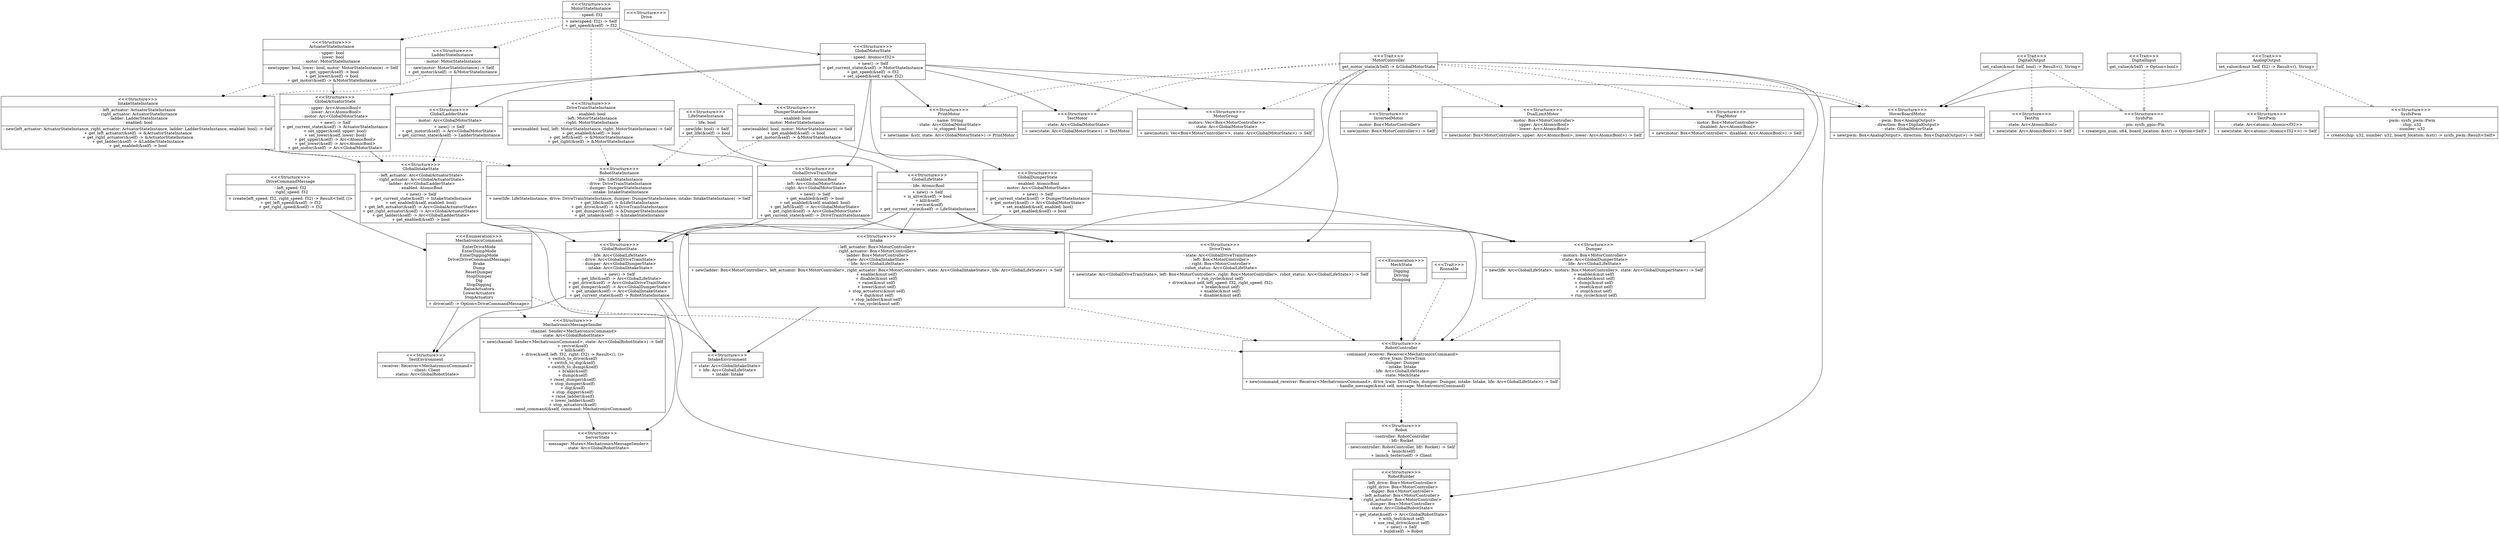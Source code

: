 digraph ml {
    ndGlobalDriveTrainState[label="{&lt;&lt;&lt;Structure&gt;&gt;&gt;\nGlobalDriveTrainState|- enabled: AtomicBool\n- left: Arc&lt;GlobalMotorState&gt;\n- right: Arc&lt;GlobalMotorState&gt;|+ new() -&gt; Self\n+ get_enabled(&amp;self) -&gt; bool\n+ set_enabled(&amp;self, enabled: bool)\n+ get_left(&amp;self) -&gt; Arc&lt;GlobalMotorState&gt;\n+ get_right(&amp;self) -&gt; Arc&lt;GlobalMotorState&gt;\n+ get_current_state(&amp;self) -&gt; DriveTrainStateInstance}"][shape="record"];
    ndDriveTrainStateInstance[label="{&lt;&lt;&lt;Structure&gt;&gt;&gt;\nDriveTrainStateInstance|- enabled: bool\n- left: MotorStateInstance\n- right: MotorStateInstance|- new(enabled: bool, left: MotorStateInstance, right: MotorStateInstance) -&gt; Self\n+ get_enabled(&amp;self) -&gt; bool\n+ get_left(&amp;self) -&gt; &amp;MotorStateInstance\n+ get_right(&amp;self) -&gt; &amp;MotorStateInstance}"][shape="record"];
    ndDriveTrain[label="{&lt;&lt;&lt;Structure&gt;&gt;&gt;\nDriveTrain|- state: Arc&lt;GlobalDriveTrainState&gt;\n- left: Box&lt;MotorController&gt;\n- right: Box&lt;MotorController&gt;\n- robot_status: Arc&lt;GlobalLifeState&gt;|+ new(state: Arc&lt;GlobalDriveTrainState&gt;, left: Box&lt;MotorController&gt;, right: Box&lt;MotorController&gt;, robot_status: Arc&lt;GlobalLifeState&gt;) -&gt; Self\n+ run_cycle(&amp;mut self)\n+ drive(&amp;mut self, left_speed: f32, right_speed: f32)\n+ brake(&amp;mut self)\n+ enable(&amp;mut self)\n+ disable(&amp;mut self)}"][shape="record"];
    ndMechState[label="{&lt;&lt;&lt;Enumeration&gt;&gt;&gt;\nMechState|Digging\nDriving\nDumping}"][shape="record"];
    ndRobotController[label="{&lt;&lt;&lt;Structure&gt;&gt;&gt;\nRobotController|- command_receiver: Receiver&lt;MechatronicsCommand&gt;\n- drive_train: DriveTrain\n- dumper: Dumper\n- intake: Intake\n- life: Arc&lt;GlobalLifeState&gt;\n- state: MechState|+ new(command_receiver: Receiver&lt;MechatronicsCommand&gt;, drive_train: DriveTrain, dumper: Dumper, intake: Intake, life: Arc&lt;GlobalLifeState&gt;) -&gt; Self\n- handle_message(&amp;mut self, message: MechatronicsCommand)}"][shape="record"];
    ndGlobalDumperState[label="{&lt;&lt;&lt;Structure&gt;&gt;&gt;\nGlobalDumperState|- enabled: AtomicBool\n- motor: Arc&lt;GlobalMotorState&gt;|+ new() -&gt; Self\n+ get_current_state(&amp;self) -&gt; DumperStateInstance\n+ get_motor(&amp;self) -&gt; Arc&lt;GlobalMotorState&gt;\n+ set_enabled(&amp;self, enabled: bool)\n+ get_enabled(&amp;self) -&gt; bool}"][shape="record"];
    ndDumperStateInstance[label="{&lt;&lt;&lt;Structure&gt;&gt;&gt;\nDumperStateInstance|- enabled: bool\n- motor: MotorStateInstance|- new(enabled: bool, motor: MotorStateInstance) -&gt; Self\n+ get_enabled(&amp;self) -&gt; bool\n+ get_motor(&amp;self) -&gt; &amp;MotorStateInstance}"][shape="record"];
    ndDumper[label="{&lt;&lt;&lt;Structure&gt;&gt;&gt;\nDumper|- motors: Box&lt;MotorController&gt;\n- state: Arc&lt;GlobalDumperState&gt;\n- life: Arc&lt;GlobalLifeState&gt;|+ new(life: Arc&lt;GlobalLifeState&gt;, motors: Box&lt;MotorController&gt;, state: Arc&lt;GlobalDumperState&gt;) -&gt; Self\n+ enable(&amp;mut self)\n+ disable(&amp;mut self)\n+ dump(&amp;mut self)\n+ reset(&amp;mut self)\n+ stop(&amp;mut self)\n+ run_cycle(&amp;mut self)}"][shape="record"];
    ndMechatronicsCommand[label="{&lt;&lt;&lt;Enumeration&gt;&gt;&gt;\nMechatronicsCommand|EnterDriveMode\nEnterDumpMode\nEnterDiggingMode\nDrive(DriveCommandMessage)\nBrake\nDump\nResetDumper\nStopDumper\nDig\nStopDigging\nRaiseActuators\nLowerActuators\nStopActuators|+ drive(self) -&gt; Option&lt;DriveCommandMessage&gt;}"][shape="record"];
    ndMechatronicsMessageSender[label="{&lt;&lt;&lt;Structure&gt;&gt;&gt;\nMechatronicsMessageSender|- channel: Sender&lt;MechatronicsCommand&gt;\n- state: Arc&lt;GlobalRobotState&gt;|+ new(channel: Sender&lt;MechatronicsCommand&gt;, state: Arc&lt;GlobalRobotState&gt;) -&gt; Self\n+ revive(&amp;self)\n+ kill(&amp;self)\n+ drive(&amp;self, left: f32, right: f32) -&gt; Result&lt;(), ()&gt;\n+ switch_to_drive(&amp;self)\n+ switch_to_dig(&amp;self)\n+ switch_to_dump(&amp;self)\n+ brake(&amp;self)\n+ dump(&amp;self)\n+ reset_dumper(&amp;self)\n+ stop_dumper(&amp;self)\n+ dig(&amp;self)\n+ stop_digger(&amp;self)\n+ raise_ladder(&amp;self)\n+ lower_ladder(&amp;self)\n+ stop_actuators(&amp;self)\n- send_command(&amp;self, command: MechatronicsCommand)}"][shape="record"];
    ndDriveCommandMessage[label="{&lt;&lt;&lt;Structure&gt;&gt;&gt;\nDriveCommandMessage|- left_speed: f32\n- right_speed: f32|+ create(left_speed: f32, right_speed: f32) -&gt; Result&lt;Self, ()&gt;\n+ get_left_speed(&amp;self) -&gt; f32\n+ get_right_speed(&amp;self) -&gt; f32}"][shape="record"];
    ndIntakeEnvironment[label="{&lt;&lt;&lt;Structure&gt;&gt;&gt;\nIntakeEnvironment|+ state: Arc&lt;GlobalIntakeState&gt;\n+ life: Arc&lt;GlobalLifeState&gt;\n+ intake: Intake}"][shape="record"];
    ndGlobalLadderState[label="{&lt;&lt;&lt;Structure&gt;&gt;&gt;\nGlobalLadderState|- motor: Arc&lt;GlobalMotorState&gt;|+ new() -&gt; Self\n+ get_motor(&amp;self) -&gt; Arc&lt;GlobalMotorState&gt;\n+ get_current_state(&amp;self) -&gt; LadderStateInstance}"][shape="record"];
    ndLadderStateInstance[label="{&lt;&lt;&lt;Structure&gt;&gt;&gt;\nLadderStateInstance|- motor: MotorStateInstance|- new(motor: MotorStateInstance) -&gt; Self\n+ get_motor(&amp;self) -&gt; &amp;MotorStateInstance}"][shape="record"];
    ndGlobalIntakeState[label="{&lt;&lt;&lt;Structure&gt;&gt;&gt;\nGlobalIntakeState|- left_actuator: Arc&lt;GlobalActuatorState&gt;\n- right_actuator: Arc&lt;GlobalActuatorState&gt;\n- ladder: Arc&lt;GlobalLadderState&gt;\n- enabled: AtomicBool|+ new() -&gt; Self\n+ get_current_state(&amp;self) -&gt; IntakeStateInstance\n+ set_enabled(&amp;self, enabled: bool)\n+ get_left_actuator(&amp;self) -&gt; Arc&lt;GlobalActuatorState&gt;\n+ get_right_actuator(&amp;self) -&gt; Arc&lt;GlobalActuatorState&gt;\n+ get_ladder(&amp;self) -&gt; Arc&lt;GlobalLadderState&gt;\n+ get_enabled(&amp;self) -&gt; bool}"][shape="record"];
    ndIntakeStateInstance[label="{&lt;&lt;&lt;Structure&gt;&gt;&gt;\nIntakeStateInstance|- left_actuator: ActuatorStateInstance\n- right_actuator: ActuatorStateInstance\n- ladder: LadderStateInstance\n- enabled: bool|- new(left_actuator: ActuatorStateInstance, right_actuator: ActuatorStateInstance, ladder: LadderStateInstance, enabled: bool) -&gt; Self\n+ get_left_actuator(&amp;self) -&gt; &amp;ActuatorStateInstance\n+ get_right_actuator(&amp;self) -&gt; &amp;ActuatorStateInstance\n+ get_ladder(&amp;self) -&gt; &amp;LadderStateInstance\n+ get_enabled(&amp;self) -&gt; bool}"][shape="record"];
    ndGlobalActuatorState[label="{&lt;&lt;&lt;Structure&gt;&gt;&gt;\nGlobalActuatorState|- upper: Arc&lt;AtomicBool&gt;\n- lower: Arc&lt;AtomicBool&gt;\n- motor: Arc&lt;GlobalMotorState&gt;|+ new() -&gt; Self\n+ get_current_state(&amp;self) -&gt; ActuatorStateInstance\n+ set_upper(&amp;self, upper: bool)\n+ set_lower(&amp;self, lower: bool)\n+ get_upper(&amp;self) -&gt; Arc&lt;AtomicBool&gt;\n+ get_lower(&amp;self) -&gt; Arc&lt;AtomicBool&gt;\n+ get_motor(&amp;self) -&gt; Arc&lt;GlobalMotorState&gt;}"][shape="record"];
    ndActuatorStateInstance[label="{&lt;&lt;&lt;Structure&gt;&gt;&gt;\nActuatorStateInstance|- upper: bool\n- lower: bool\n- motor: MotorStateInstance|- new(upper: bool, lower: bool, motor: MotorStateInstance) -&gt; Self\n+ get_upper(&amp;self) -&gt; bool\n+ get_lower(&amp;self) -&gt; bool\n+ get_motor(&amp;self) -&gt; &amp;MotorStateInstance}"][shape="record"];
    ndIntake[label="{&lt;&lt;&lt;Structure&gt;&gt;&gt;\nIntake|- left_actuator: Box&lt;MotorController&gt;\n- right_actuator: Box&lt;MotorController&gt;\n- ladder: Box&lt;MotorController&gt;\n- state: Arc&lt;GlobalIntakeState&gt;\n- life: Arc&lt;GlobalLifeState&gt;|+ new(ladder: Box&lt;MotorController&gt;, left_actuator: Box&lt;MotorController&gt;, right_actuator: Box&lt;MotorController&gt;, state: Arc&lt;GlobalIntakeState&gt;, life: Arc&lt;GlobalLifeState&gt;) -&gt; Self\n+ enable(&amp;mut self)\n+ disable(&amp;mut self)\n+ raise(&amp;mut self)\n+ lower(&amp;mut self)\n+ stop_actuators(&amp;mut self)\n+ dig(&amp;mut self)\n+ stop_ladder(&amp;mut self)\n+ run_cycle(&amp;mut self)}"][shape="record"];
    ndTestEnvironment[label="{&lt;&lt;&lt;Structure&gt;&gt;&gt;\nTestEnvironment|- receiver: Receiver&lt;MechatronicsCommand&gt;\n- client: Client\n- status: Arc&lt;GlobalRobotState&gt;}"][shape="record"];
    ndServerState[label="{&lt;&lt;&lt;Structure&gt;&gt;&gt;\nServerState|- messager: Mutex&lt;MechatronicsMessageSender&gt;\n- state: Arc&lt;GlobalRobotState&gt;}"][shape="record"];
    ndDrive[label="{&lt;&lt;&lt;Structure&gt;&gt;&gt;\nDrive}"][shape="record"];
    ndRunnable[label="{&lt;&lt;&lt;Trait&gt;&gt;&gt;\nRunnable|}"][shape="record"];
    ndRobotBuilder[label="{&lt;&lt;&lt;Structure&gt;&gt;&gt;\nRobotBuilder|- left_drive: Box&lt;MotorController&gt;\n- right_drive: Box&lt;MotorController&gt;\n- digger: Box&lt;MotorController&gt;\n- left_actuator: Box&lt;MotorController&gt;\n- right_actuator: Box&lt;MotorController&gt;\n- dumper: Box&lt;MotorController&gt;\n- state: Arc&lt;GlobalRobotState&gt;|+ get_state(&amp;self) -&gt; Arc&lt;GlobalRobotState&gt;\n+ with_test(&amp;mut self)\n+ use_real_drive(&amp;mut self)\n+ new() -&gt; Self\n+ build(self) -&gt; Robot}"][shape="record"];
    ndRobot[label="{&lt;&lt;&lt;Structure&gt;&gt;&gt;\nRobot|- controller: RobotController\n- bfr: Rocket|- new(controller: RobotController, bfr: Rocket) -&gt; Self\n+ launch(self)\n+ launch_tester(self) -&gt; Client}"][shape="record"];
    ndSysfsPin[label="{&lt;&lt;&lt;Structure&gt;&gt;&gt;\nSysfsPin|- pin: sysfs_gpio::Pin|+ create(pin_num: u64, board_location: &amp;str) -&gt; Option&lt;Self&gt;}"][shape="record"];
    ndSysfsPwm[label="{&lt;&lt;&lt;Structure&gt;&gt;&gt;\nSysfsPwm|- pwm: sysfs_pwm::Pwm\n- chip: u32\n- number: u32|+ create(chip: u32, number: u32, board_location: &amp;str) -&gt; sysfs_pwm::Result&lt;Self&gt;}"][shape="record"];
    ndDigitalInput[label="{&lt;&lt;&lt;Trait&gt;&gt;&gt;\nDigitalInput|get_value(&amp;Self) -&gt; Option&lt;bool&gt;}"][shape="record"];
    ndDigitalOutput[label="{&lt;&lt;&lt;Trait&gt;&gt;&gt;\nDigitalOutput|set_value(&amp;mut Self, bool) -&gt; Result&lt;(), String&gt;}"][shape="record"];
    ndAnalogOutput[label="{&lt;&lt;&lt;Trait&gt;&gt;&gt;\nAnalogOutput|set_value(&amp;mut Self, f32) -&gt; Result&lt;(), String&gt;}"][shape="record"];
    ndTestPin[label="{&lt;&lt;&lt;Structure&gt;&gt;&gt;\nTestPin|- state: Arc&lt;AtomicBool&gt;|+ new(state: Arc&lt;AtomicBool&gt;) -&gt; Self}"][shape="record"];
    ndTestPwm[label="{&lt;&lt;&lt;Structure&gt;&gt;&gt;\nTestPwm|- state: Arc&lt;atomic::Atomic&lt;f32&gt;&gt;|+ new(state: Arc&lt;atomic::Atomic&lt;f32&gt;&gt;) -&gt; Self}"][shape="record"];
    ndTestMotor[label="{&lt;&lt;&lt;Structure&gt;&gt;&gt;\nTestMotor|- state: Arc&lt;GlobalMotorState&gt;|+ new(state: Arc&lt;GlobalMotorState&gt;) -&gt; TestMotor}"][shape="record"];
    ndHoverBoardMotor[label="{&lt;&lt;&lt;Structure&gt;&gt;&gt;\nHoverBoardMotor|- pwm: Box&lt;AnalogOutput&gt;\n- direction: Box&lt;DigitalOutput&gt;\n- state: GlobalMotorState|+ new(pwm: Box&lt;AnalogOutput&gt;, direction: Box&lt;DigitalOutput&gt;) -&gt; Self}"][shape="record"];
    ndMotorGroup[label="{&lt;&lt;&lt;Structure&gt;&gt;&gt;\nMotorGroup|- motors: Vec&lt;Box&lt;MotorController&gt;&gt;\n- state: Arc&lt;GlobalMotorState&gt;|+ new(motors: Vec&lt;Box&lt;MotorController&gt;&gt;, state: Arc&lt;GlobalMotorState&gt;) -&gt; Self}"][shape="record"];
    ndPrintMotor[label="{&lt;&lt;&lt;Structure&gt;&gt;&gt;\nPrintMotor|- name: String\n- state: Arc&lt;GlobalMotorState&gt;\n- is_stopped: bool|+ new(name: &amp;str, state: Arc&lt;GlobalMotorState&gt;) -&gt; PrintMotor}"][shape="record"];
    ndMotorController[label="{&lt;&lt;&lt;Trait&gt;&gt;&gt;\nMotorController|get_motor_state(&amp;Self) -&gt; &amp;GlobalMotorState}"][shape="record"];
    ndGlobalMotorState[label="{&lt;&lt;&lt;Structure&gt;&gt;&gt;\nGlobalMotorState|- speed: Atomic&lt;f32&gt;|+ new() -&gt; Self\n+ get_current_state(&amp;self) -&gt; MotorStateInstance\n+ get_speed(&amp;self) -&gt; f32\n+ set_speed(&amp;self, value: f32)}"][shape="record"];
    ndMotorStateInstance[label="{&lt;&lt;&lt;Structure&gt;&gt;&gt;\nMotorStateInstance|- speed: f32|+ new(speed: f32) -&gt; Self\n+ get_speed(&amp;self) -&gt; f32}"][shape="record"];
    ndInvertedMotor[label="{&lt;&lt;&lt;Structure&gt;&gt;&gt;\nInvertedMotor|- motor: Box&lt;MotorController&gt;|+ new(motor: Box&lt;MotorController&gt;) -&gt; Self}"][shape="record"];
    ndDualLimitMotor[label="{&lt;&lt;&lt;Structure&gt;&gt;&gt;\nDualLimitMotor|- motor: Box&lt;MotorController&gt;\n- upper: Arc&lt;AtomicBool&gt;\n- lower: Arc&lt;AtomicBool&gt;|+ new(motor: Box&lt;MotorController&gt;, upper: Arc&lt;AtomicBool&gt;, lower: Arc&lt;AtomicBool&gt;) -&gt; Self}"][shape="record"];
    ndFlagMotor[label="{&lt;&lt;&lt;Structure&gt;&gt;&gt;\nFlagMotor|- motor: Box&lt;MotorController&gt;\n- disabled: Arc&lt;AtomicBool&gt;|+ new(motor: Box&lt;MotorController&gt;, disabled: Arc&lt;AtomicBool&gt;) -&gt; Self}"][shape="record"];
    ndGlobalRobotState[label="{&lt;&lt;&lt;Structure&gt;&gt;&gt;\nGlobalRobotState|- life: Arc&lt;GlobalLifeState&gt;\n- drive: Arc&lt;GlobalDriveTrainState&gt;\n- dumper: Arc&lt;GlobalDumperState&gt;\n- intake: Arc&lt;GlobalIntakeState&gt;|+ new() -&gt; Self\n+ get_life(&amp;self) -&gt; Arc&lt;GlobalLifeState&gt;\n+ get_drive(&amp;self) -&gt; Arc&lt;GlobalDriveTrainState&gt;\n+ get_dumper(&amp;self) -&gt; Arc&lt;GlobalDumperState&gt;\n+ get_intake(&amp;self) -&gt; Arc&lt;GlobalIntakeState&gt;\n+ get_current_state(&amp;self) -&gt; RobotStateInstance}"][shape="record"];
    ndRobotStateInstance[label="{&lt;&lt;&lt;Structure&gt;&gt;&gt;\nRobotStateInstance|- life: LifeStateInstance\n- drive: DriveTrainStateInstance\n- dumper: DumperStateInstance\n- intake: IntakeStateInstance|+ new(life: LifeStateInstance, drive: DriveTrainStateInstance, dumper: DumperStateInstance, intake: IntakeStateInstance) -&gt; Self\n+ get_life(&amp;self) -&gt; &amp;LifeStateInstance\n+ get_drive(&amp;self) -&gt; &amp;DriveTrainStateInstance\n+ get_dumper(&amp;self) -&gt; &amp;DumperStateInstance\n+ get_intake(&amp;self) -&gt; &amp;IntakeStateInstance}"][shape="record"];
    ndGlobalLifeState[label="{&lt;&lt;&lt;Structure&gt;&gt;&gt;\nGlobalLifeState|- life: AtomicBool|+ new() -&gt; Self\n+ is_alive(&amp;self) -&gt; bool\n+ kill(&amp;self)\n+ revive(&amp;self)\n+ get_current_state(&amp;self) -&gt; LifeStateInstance}"][shape="record"];
    ndLifeStateInstance[label="{&lt;&lt;&lt;Structure&gt;&gt;&gt;\nLifeStateInstance|- life: bool|- new(life: bool) -&gt; Self\n+ get_life(&amp;self) -&gt; bool}"][shape="record"];
    ndGlobalDriveTrainState -> ndDriveTrain[label=""][arrowhead="diamond"];
    ndGlobalDriveTrainState -> ndGlobalRobotState[label=""][arrowhead="diamond"];
    ndDriveTrainStateInstance -> ndGlobalDriveTrainState[label=""][arrowhead="vee"];
    ndDriveTrainStateInstance -> ndRobotStateInstance[label=""][style="dashed"][arrowhead="diamond"];
    ndDriveTrain -> ndRobotController[label=""][style="dashed"][arrowhead="diamond"];
    ndMechState -> ndRobotController[label=""][arrowhead="diamond"];
    ndRobotController -> ndRobot[label=""][style="dashed"][arrowhead="diamond"];
    ndGlobalDumperState -> ndDumper[label=""][arrowhead="diamond"];
    ndGlobalDumperState -> ndGlobalRobotState[label=""][arrowhead="diamond"];
    ndDumperStateInstance -> ndGlobalDumperState[label=""][arrowhead="vee"];
    ndDumperStateInstance -> ndRobotStateInstance[label=""][style="dashed"][arrowhead="diamond"];
    ndDumper -> ndRobotController[label=""][style="dashed"][arrowhead="diamond"];
    ndMechatronicsCommand -> ndRobotController[label=""][style="dashed"][arrowhead="diamond"];
    ndMechatronicsCommand -> ndMechatronicsMessageSender[label=""][style="dashed"][arrowhead="diamond"];
    ndMechatronicsCommand -> ndTestEnvironment[label=""][arrowhead="diamond"];
    ndMechatronicsMessageSender -> ndServerState[label=""][arrowhead="diamond"];
    ndDriveCommandMessage -> ndMechatronicsCommand[label=""][arrowhead="diamond"];
    ndGlobalLadderState -> ndGlobalIntakeState[label=""][arrowhead="diamond"];
    ndLadderStateInstance -> ndGlobalLadderState[label=""][arrowhead="vee"];
    ndLadderStateInstance -> ndIntakeStateInstance[label=""][style="dashed"][arrowhead="diamond"];
    ndGlobalIntakeState -> ndIntakeEnvironment[label=""][arrowhead="diamond"];
    ndGlobalIntakeState -> ndIntake[label=""][arrowhead="diamond"];
    ndGlobalIntakeState -> ndGlobalRobotState[label=""][arrowhead="diamond"];
    ndIntakeStateInstance -> ndGlobalIntakeState[label=""][arrowhead="vee"];
    ndIntakeStateInstance -> ndRobotStateInstance[label=""][style="dashed"][arrowhead="diamond"];
    ndGlobalActuatorState -> ndGlobalIntakeState[label=""][arrowhead="diamond"];
    ndActuatorStateInstance -> ndIntakeStateInstance[label=""][style="dashed"][arrowhead="diamond"];
    ndActuatorStateInstance -> ndGlobalActuatorState[label=""][arrowhead="vee"];
    ndIntake -> ndRobotController[label=""][style="dashed"][arrowhead="diamond"];
    ndIntake -> ndIntakeEnvironment[label=""][arrowhead="diamond"];
    ndRunnable -> ndRobotController[label=""][style="dashed"][arrowhead="onormal"];
    ndRobot -> ndRobotBuilder[label=""][arrowhead="vee"];
    ndDigitalInput -> ndSysfsPin[label=""][style="dashed"][arrowhead="onormal"];
    ndDigitalOutput -> ndSysfsPin[label=""][style="dashed"][arrowhead="onormal"];
    ndDigitalOutput -> ndTestPin[label=""][style="dashed"][arrowhead="onormal"];
    ndDigitalOutput -> ndHoverBoardMotor[label=""][arrowhead="diamond"];
    ndAnalogOutput -> ndSysfsPwm[label=""][style="dashed"][arrowhead="onormal"];
    ndAnalogOutput -> ndTestPwm[label=""][style="dashed"][arrowhead="onormal"];
    ndAnalogOutput -> ndHoverBoardMotor[label=""][arrowhead="diamond"];
    ndMotorController -> ndDriveTrain[label=""][arrowhead="diamond"];
    ndMotorController -> ndDumper[label=""][arrowhead="diamond"];
    ndMotorController -> ndIntake[label=""][arrowhead="diamond"];
    ndMotorController -> ndRobotBuilder[label=""][arrowhead="diamond"];
    ndMotorController -> ndTestMotor[label=""][style="dashed"][arrowhead="onormal"];
    ndMotorController -> ndHoverBoardMotor[label=""][style="dashed"][arrowhead="onormal"];
    ndMotorController -> ndMotorGroup[label=""][style="dashed"][arrowhead="diamond"];
    ndMotorController -> ndPrintMotor[label=""][style="dashed"][arrowhead="onormal"];
    ndMotorController -> ndInvertedMotor[label=""][style="dashed"][arrowhead="diamond"];
    ndMotorController -> ndDualLimitMotor[label=""][style="dashed"][arrowhead="diamond"];
    ndMotorController -> ndFlagMotor[label=""][style="dashed"][arrowhead="diamond"];
    ndGlobalMotorState -> ndGlobalDriveTrainState[label=""][arrowhead="diamond"];
    ndGlobalMotorState -> ndGlobalDumperState[label=""][arrowhead="diamond"];
    ndGlobalMotorState -> ndGlobalLadderState[label=""][arrowhead="diamond"];
    ndGlobalMotorState -> ndGlobalActuatorState[label=""][arrowhead="diamond"];
    ndGlobalMotorState -> ndTestMotor[label=""][arrowhead="diamond"];
    ndGlobalMotorState -> ndHoverBoardMotor[label=""][arrowhead="diamond"];
    ndGlobalMotorState -> ndMotorGroup[label=""][arrowhead="diamond"];
    ndGlobalMotorState -> ndPrintMotor[label=""][arrowhead="diamond"];
    ndMotorStateInstance -> ndDriveTrainStateInstance[label=""][style="dashed"][arrowhead="diamond"];
    ndMotorStateInstance -> ndDumperStateInstance[label=""][style="dashed"][arrowhead="diamond"];
    ndMotorStateInstance -> ndLadderStateInstance[label=""][style="dashed"][arrowhead="diamond"];
    ndMotorStateInstance -> ndActuatorStateInstance[label=""][style="dashed"][arrowhead="diamond"];
    ndMotorStateInstance -> ndGlobalMotorState[label=""][arrowhead="vee"];
    ndGlobalRobotState -> ndMechatronicsMessageSender[label=""][arrowhead="diamond"];
    ndGlobalRobotState -> ndTestEnvironment[label=""][arrowhead="diamond"];
    ndGlobalRobotState -> ndServerState[label=""][arrowhead="diamond"];
    ndGlobalRobotState -> ndRobotBuilder[label=""][arrowhead="diamond"];
    ndRobotStateInstance -> ndGlobalRobotState[label=""][arrowhead="vee"];
    ndGlobalLifeState -> ndDriveTrain[label=""][arrowhead="diamond"];
    ndGlobalLifeState -> ndRobotController[label=""][arrowhead="diamond"];
    ndGlobalLifeState -> ndDumper[label=""][arrowhead="diamond"];
    ndGlobalLifeState -> ndIntakeEnvironment[label=""][arrowhead="diamond"];
    ndGlobalLifeState -> ndIntake[label=""][arrowhead="diamond"];
    ndGlobalLifeState -> ndGlobalRobotState[label=""][arrowhead="diamond"];
    ndLifeStateInstance -> ndRobotStateInstance[label=""][style="dashed"][arrowhead="diamond"];
    ndLifeStateInstance -> ndGlobalLifeState[label=""][arrowhead="vee"];
}
